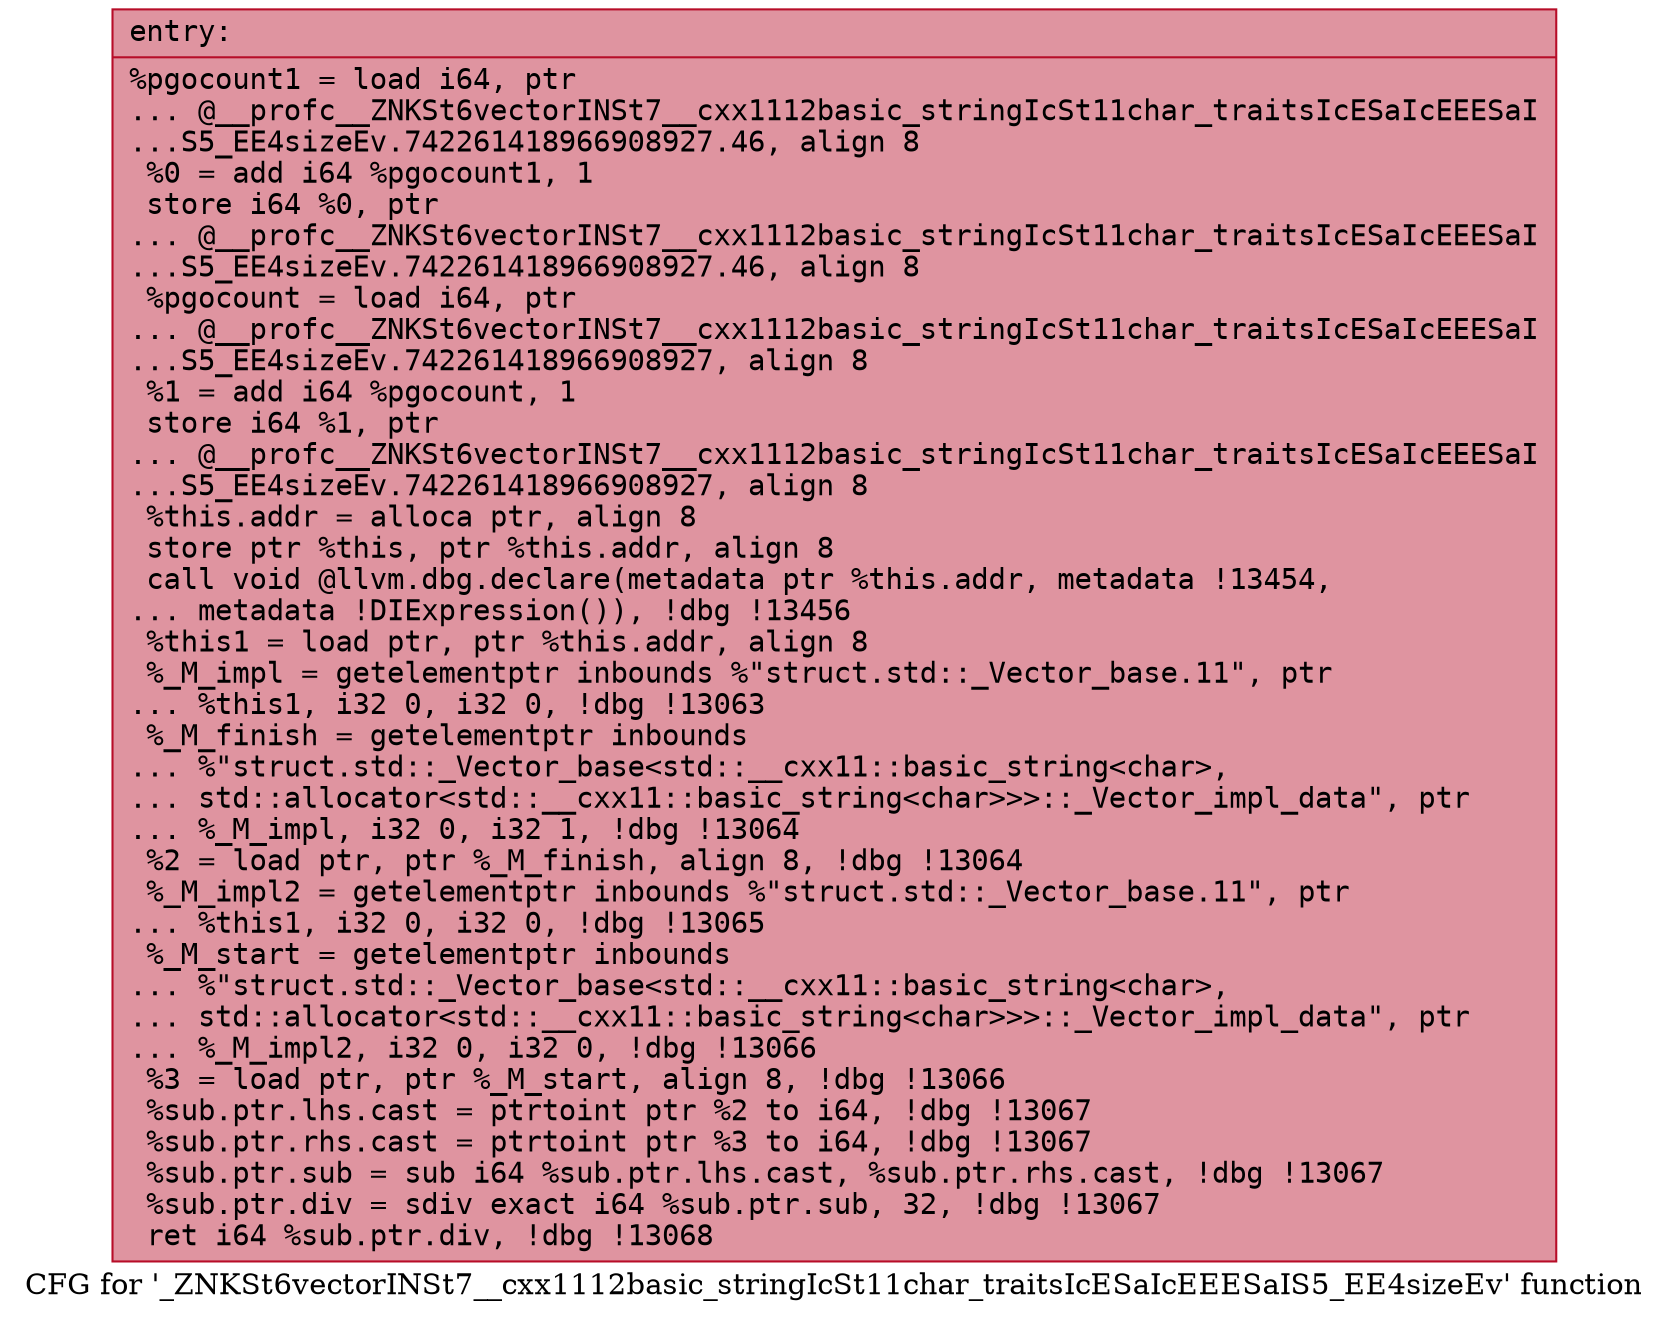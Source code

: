 digraph "CFG for '_ZNKSt6vectorINSt7__cxx1112basic_stringIcSt11char_traitsIcESaIcEEESaIS5_EE4sizeEv' function" {
	label="CFG for '_ZNKSt6vectorINSt7__cxx1112basic_stringIcSt11char_traitsIcESaIcEEESaIS5_EE4sizeEv' function";

	Node0x564268de32a0 [shape=record,color="#b70d28ff", style=filled, fillcolor="#b70d2870" fontname="Courier",label="{entry:\l|  %pgocount1 = load i64, ptr\l... @__profc__ZNKSt6vectorINSt7__cxx1112basic_stringIcSt11char_traitsIcESaIcEEESaI\l...S5_EE4sizeEv.742261418966908927.46, align 8\l  %0 = add i64 %pgocount1, 1\l  store i64 %0, ptr\l... @__profc__ZNKSt6vectorINSt7__cxx1112basic_stringIcSt11char_traitsIcESaIcEEESaI\l...S5_EE4sizeEv.742261418966908927.46, align 8\l  %pgocount = load i64, ptr\l... @__profc__ZNKSt6vectorINSt7__cxx1112basic_stringIcSt11char_traitsIcESaIcEEESaI\l...S5_EE4sizeEv.742261418966908927, align 8\l  %1 = add i64 %pgocount, 1\l  store i64 %1, ptr\l... @__profc__ZNKSt6vectorINSt7__cxx1112basic_stringIcSt11char_traitsIcESaIcEEESaI\l...S5_EE4sizeEv.742261418966908927, align 8\l  %this.addr = alloca ptr, align 8\l  store ptr %this, ptr %this.addr, align 8\l  call void @llvm.dbg.declare(metadata ptr %this.addr, metadata !13454,\l... metadata !DIExpression()), !dbg !13456\l  %this1 = load ptr, ptr %this.addr, align 8\l  %_M_impl = getelementptr inbounds %\"struct.std::_Vector_base.11\", ptr\l... %this1, i32 0, i32 0, !dbg !13063\l  %_M_finish = getelementptr inbounds\l... %\"struct.std::_Vector_base\<std::__cxx11::basic_string\<char\>,\l... std::allocator\<std::__cxx11::basic_string\<char\>\>\>::_Vector_impl_data\", ptr\l... %_M_impl, i32 0, i32 1, !dbg !13064\l  %2 = load ptr, ptr %_M_finish, align 8, !dbg !13064\l  %_M_impl2 = getelementptr inbounds %\"struct.std::_Vector_base.11\", ptr\l... %this1, i32 0, i32 0, !dbg !13065\l  %_M_start = getelementptr inbounds\l... %\"struct.std::_Vector_base\<std::__cxx11::basic_string\<char\>,\l... std::allocator\<std::__cxx11::basic_string\<char\>\>\>::_Vector_impl_data\", ptr\l... %_M_impl2, i32 0, i32 0, !dbg !13066\l  %3 = load ptr, ptr %_M_start, align 8, !dbg !13066\l  %sub.ptr.lhs.cast = ptrtoint ptr %2 to i64, !dbg !13067\l  %sub.ptr.rhs.cast = ptrtoint ptr %3 to i64, !dbg !13067\l  %sub.ptr.sub = sub i64 %sub.ptr.lhs.cast, %sub.ptr.rhs.cast, !dbg !13067\l  %sub.ptr.div = sdiv exact i64 %sub.ptr.sub, 32, !dbg !13067\l  ret i64 %sub.ptr.div, !dbg !13068\l}"];
}
